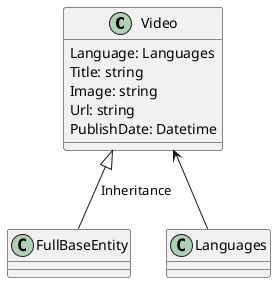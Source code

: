 @startuml Class Diagram

class Video  {
    Language: Languages
    Title: string
    Image: string
    Url: string
    PublishDate: Datetime
}

Video <|-- FullBaseEntity: Inheritance
Video <-- Languages 
 
@enduml